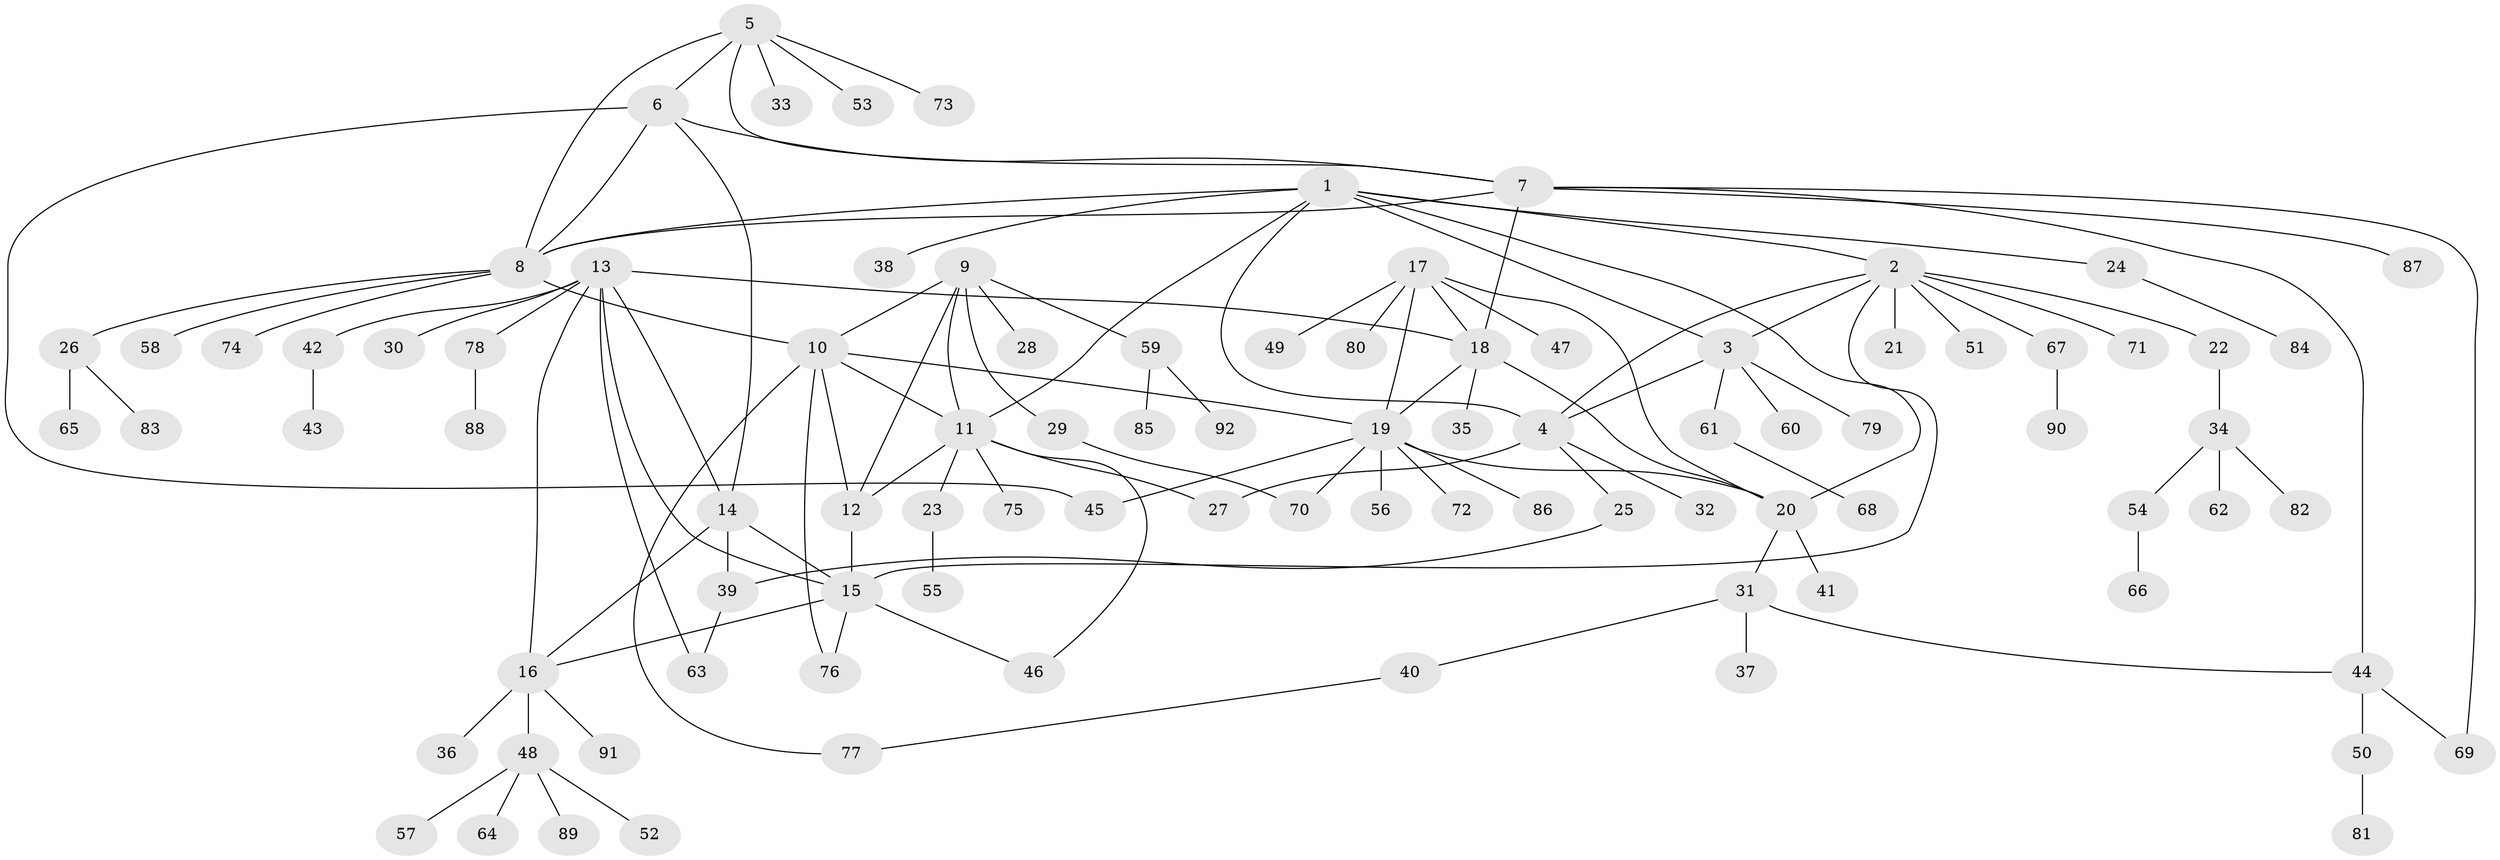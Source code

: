 // coarse degree distribution, {8: 0.030303030303030304, 9: 0.06060606060606061, 5: 0.030303030303030304, 6: 0.06060606060606061, 7: 0.045454545454545456, 4: 0.045454545454545456, 1: 0.6060606060606061, 2: 0.07575757575757576, 3: 0.045454545454545456}
// Generated by graph-tools (version 1.1) at 2025/52/02/27/25 19:52:22]
// undirected, 92 vertices, 122 edges
graph export_dot {
graph [start="1"]
  node [color=gray90,style=filled];
  1;
  2;
  3;
  4;
  5;
  6;
  7;
  8;
  9;
  10;
  11;
  12;
  13;
  14;
  15;
  16;
  17;
  18;
  19;
  20;
  21;
  22;
  23;
  24;
  25;
  26;
  27;
  28;
  29;
  30;
  31;
  32;
  33;
  34;
  35;
  36;
  37;
  38;
  39;
  40;
  41;
  42;
  43;
  44;
  45;
  46;
  47;
  48;
  49;
  50;
  51;
  52;
  53;
  54;
  55;
  56;
  57;
  58;
  59;
  60;
  61;
  62;
  63;
  64;
  65;
  66;
  67;
  68;
  69;
  70;
  71;
  72;
  73;
  74;
  75;
  76;
  77;
  78;
  79;
  80;
  81;
  82;
  83;
  84;
  85;
  86;
  87;
  88;
  89;
  90;
  91;
  92;
  1 -- 2;
  1 -- 3;
  1 -- 4;
  1 -- 8;
  1 -- 11;
  1 -- 20;
  1 -- 24;
  1 -- 38;
  2 -- 3;
  2 -- 4;
  2 -- 15;
  2 -- 21;
  2 -- 22;
  2 -- 51;
  2 -- 67;
  2 -- 71;
  3 -- 4;
  3 -- 60;
  3 -- 61;
  3 -- 79;
  4 -- 25;
  4 -- 27;
  4 -- 32;
  5 -- 6;
  5 -- 7;
  5 -- 8;
  5 -- 33;
  5 -- 53;
  5 -- 73;
  6 -- 7;
  6 -- 8;
  6 -- 14;
  6 -- 45;
  7 -- 8;
  7 -- 18;
  7 -- 44;
  7 -- 69;
  7 -- 87;
  8 -- 10;
  8 -- 26;
  8 -- 58;
  8 -- 74;
  9 -- 10;
  9 -- 11;
  9 -- 12;
  9 -- 28;
  9 -- 29;
  9 -- 59;
  10 -- 11;
  10 -- 12;
  10 -- 19;
  10 -- 76;
  10 -- 77;
  11 -- 12;
  11 -- 23;
  11 -- 27;
  11 -- 46;
  11 -- 75;
  12 -- 15;
  13 -- 14;
  13 -- 15;
  13 -- 16;
  13 -- 18;
  13 -- 30;
  13 -- 42;
  13 -- 63;
  13 -- 78;
  14 -- 15;
  14 -- 16;
  14 -- 39;
  15 -- 16;
  15 -- 46;
  15 -- 76;
  16 -- 36;
  16 -- 48;
  16 -- 91;
  17 -- 18;
  17 -- 19;
  17 -- 20;
  17 -- 47;
  17 -- 49;
  17 -- 80;
  18 -- 19;
  18 -- 20;
  18 -- 35;
  19 -- 20;
  19 -- 45;
  19 -- 56;
  19 -- 70;
  19 -- 72;
  19 -- 86;
  20 -- 31;
  20 -- 41;
  22 -- 34;
  23 -- 55;
  24 -- 84;
  25 -- 39;
  26 -- 65;
  26 -- 83;
  29 -- 70;
  31 -- 37;
  31 -- 40;
  31 -- 44;
  34 -- 54;
  34 -- 62;
  34 -- 82;
  39 -- 63;
  40 -- 77;
  42 -- 43;
  44 -- 50;
  44 -- 69;
  48 -- 52;
  48 -- 57;
  48 -- 64;
  48 -- 89;
  50 -- 81;
  54 -- 66;
  59 -- 85;
  59 -- 92;
  61 -- 68;
  67 -- 90;
  78 -- 88;
}
